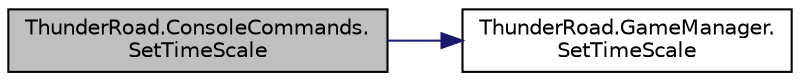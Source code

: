 digraph "ThunderRoad.ConsoleCommands.SetTimeScale"
{
 // LATEX_PDF_SIZE
  edge [fontname="Helvetica",fontsize="10",labelfontname="Helvetica",labelfontsize="10"];
  node [fontname="Helvetica",fontsize="10",shape=record];
  rankdir="LR";
  Node1 [label="ThunderRoad.ConsoleCommands.\lSetTimeScale",height=0.2,width=0.4,color="black", fillcolor="grey75", style="filled", fontcolor="black",tooltip="Sets the time scale."];
  Node1 -> Node2 [color="midnightblue",fontsize="10",style="solid",fontname="Helvetica"];
  Node2 [label="ThunderRoad.GameManager.\lSetTimeScale",height=0.2,width=0.4,color="black", fillcolor="white", style="filled",URL="$class_thunder_road_1_1_game_manager.html#a87c2f9aa19cde0961c349b45d42fdc7f",tooltip="Sets the time scale."];
}

